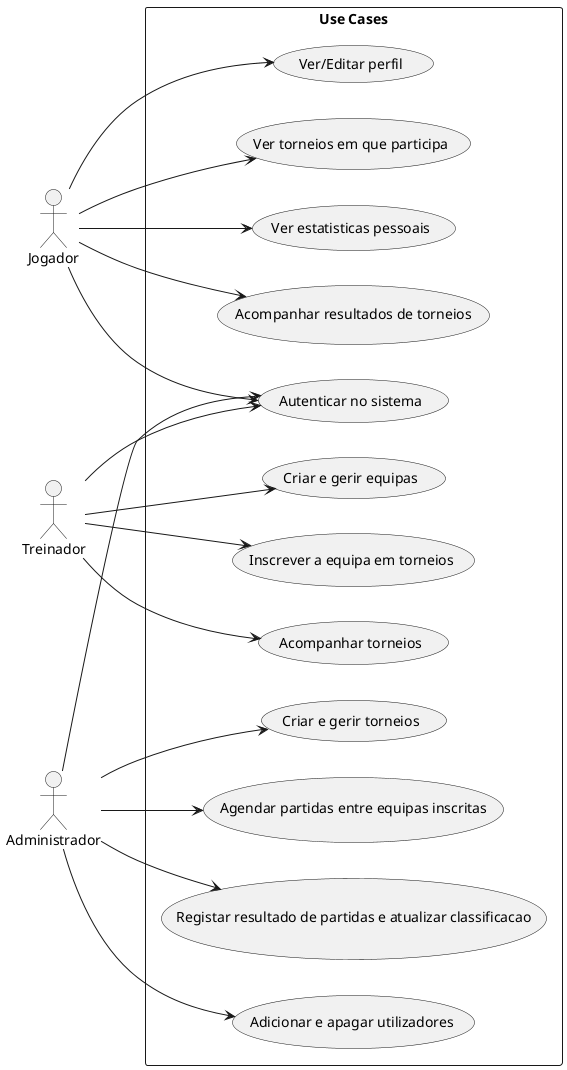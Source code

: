 @startuml


left to right direction

    actor Jogador
    actor Treinador
    actor Administrador

rectangle "Use Cases" as usecases{
   usecase "Autenticar no sistema"as US1
   Jogador --> US1
   Treinador --> US1
   Administrador --> US1
   usecase "Ver/Editar perfil" as US2
   Jogador --> US2
   usecase "Ver torneios em que participa" as US3
   Jogador --> US3
   usecase "Ver estatisticas pessoais" as US4
   Jogador --> US4
   usecase "Criar e gerir equipas" as US5
   Treinador --> US5
   usecase "Inscrever a equipa em torneios" as US6
   Treinador --> US6
   usecase "Acompanhar torneios" as US7
   Treinador --> US7
   usecase "Adicionar e apagar utilizadores" as US8
   Administrador --> US8
   usecase "Criar e gerir torneios" as US9
   Administrador --> US9
   usecase "Agendar partidas entre equipas inscritas" as US10
   Administrador --> US10
   usecase "Registar resultado de partidas e atualizar classificacao" as US11
   Administrador --> US11
   usecase "Acompanhar resultados de torneios" as US12
   Jogador --> US12
   }
@enduml